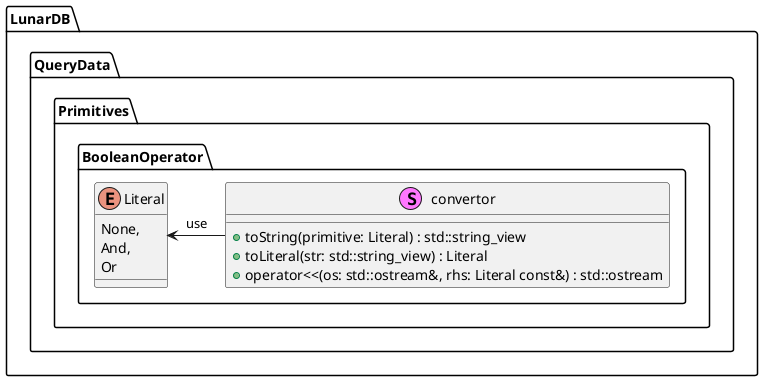 @startuml BooleanOperator

namespace LunarDB.QueryData.Primitives {

namespace BooleanOperator {

enum Literal {
    None,
    And,
    Or
}

stereotype convertor {
    + toString(primitive: Literal) : std::string_view
    + toLiteral(str: std::string_view) : Literal
    + operator<<(os: std::ostream&, rhs: Literal const&) : std::ostream
}

Literal <- convertor : use

}

}
@enduml
